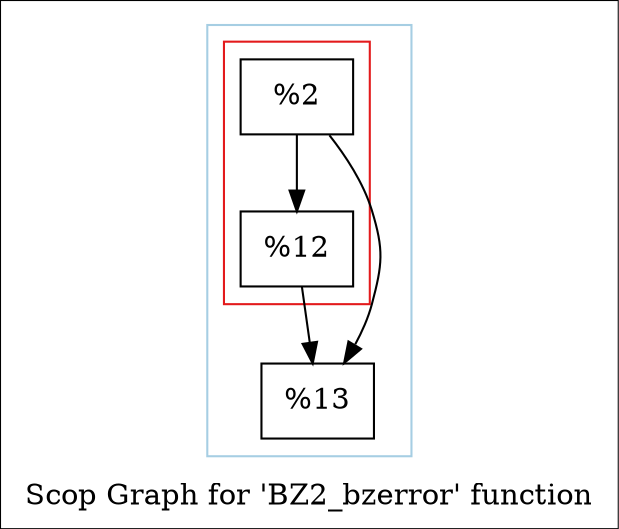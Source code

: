digraph "Scop Graph for 'BZ2_bzerror' function" {
	label="Scop Graph for 'BZ2_bzerror' function";

	Node0x1904680 [shape=record,label="{%2}"];
	Node0x1904680 -> Node0x1823a40;
	Node0x1904680 -> Node0x17474d0;
	Node0x1823a40 [shape=record,label="{%12}"];
	Node0x1823a40 -> Node0x17474d0;
	Node0x17474d0 [shape=record,label="{%13}"];
	colorscheme = "paired12"
        subgraph cluster_0x155dfa0 {
          label = "";
          style = solid;
          color = 1
          subgraph cluster_0x1958d30 {
            label = "";
            style = solid;
            color = 6
            Node0x1904680;
            Node0x1823a40;
          }
          Node0x17474d0;
        }
}
